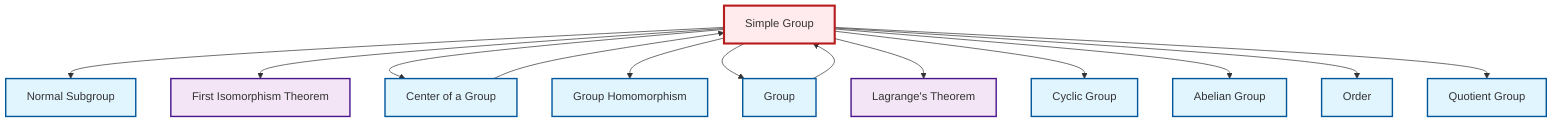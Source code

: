 graph TD
    classDef definition fill:#e1f5fe,stroke:#01579b,stroke-width:2px
    classDef theorem fill:#f3e5f5,stroke:#4a148c,stroke-width:2px
    classDef axiom fill:#fff3e0,stroke:#e65100,stroke-width:2px
    classDef example fill:#e8f5e9,stroke:#1b5e20,stroke-width:2px
    classDef current fill:#ffebee,stroke:#b71c1c,stroke-width:3px
    def-order["Order"]:::definition
    def-quotient-group["Quotient Group"]:::definition
    def-abelian-group["Abelian Group"]:::definition
    def-simple-group["Simple Group"]:::definition
    thm-first-isomorphism["First Isomorphism Theorem"]:::theorem
    def-group["Group"]:::definition
    thm-lagrange["Lagrange's Theorem"]:::theorem
    def-homomorphism["Group Homomorphism"]:::definition
    def-center-of-group["Center of a Group"]:::definition
    def-cyclic-group["Cyclic Group"]:::definition
    def-normal-subgroup["Normal Subgroup"]:::definition
    def-simple-group --> def-normal-subgroup
    def-simple-group --> thm-first-isomorphism
    def-simple-group --> def-center-of-group
    def-simple-group --> def-homomorphism
    def-simple-group --> def-group
    def-simple-group --> thm-lagrange
    def-simple-group --> def-cyclic-group
    def-simple-group --> def-abelian-group
    def-simple-group --> def-order
    def-group --> def-simple-group
    def-center-of-group --> def-simple-group
    def-simple-group --> def-quotient-group
    class def-simple-group current